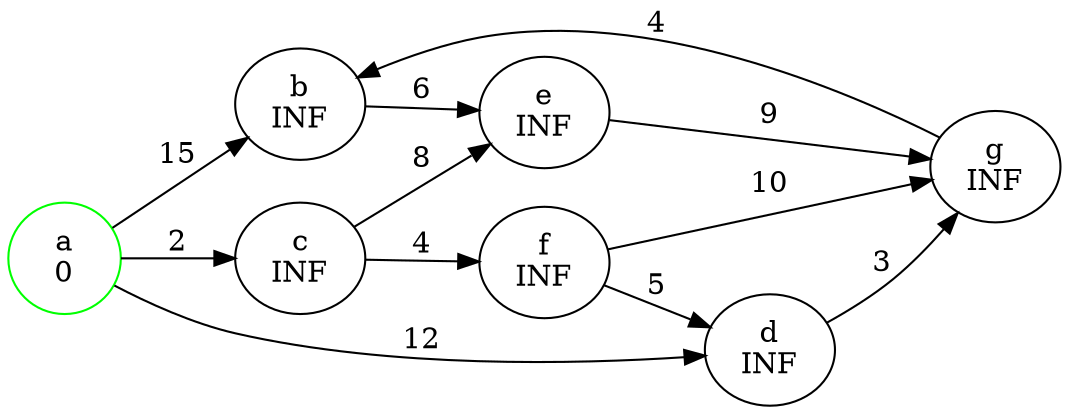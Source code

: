 digraph G {
    rankdir = LR;

    a [label = "a\n0", color = green];
    b [label = "b\nINF"];
    c [label = "c\nINF"];
    d [label = "d\nINF"];
    e [label = "e\nINF"];
    f [label = "f\nINF"];
    g [label = "g\nINF"];
    
    //{rank = same; b; c; d;}

    a -> b [label = "15"];
    a -> c [label = "2"];
    a -> d [label = "12"];
    b -> e [label = "6"];
    c -> e [label = "8"];
    c -> f [label = "4"];
    f -> d [label = "5"];
    e -> g [label = "9"];
    f -> g [label = "10"];
    g -> b [label = "4"];
    d -> g [label = "3"];
}